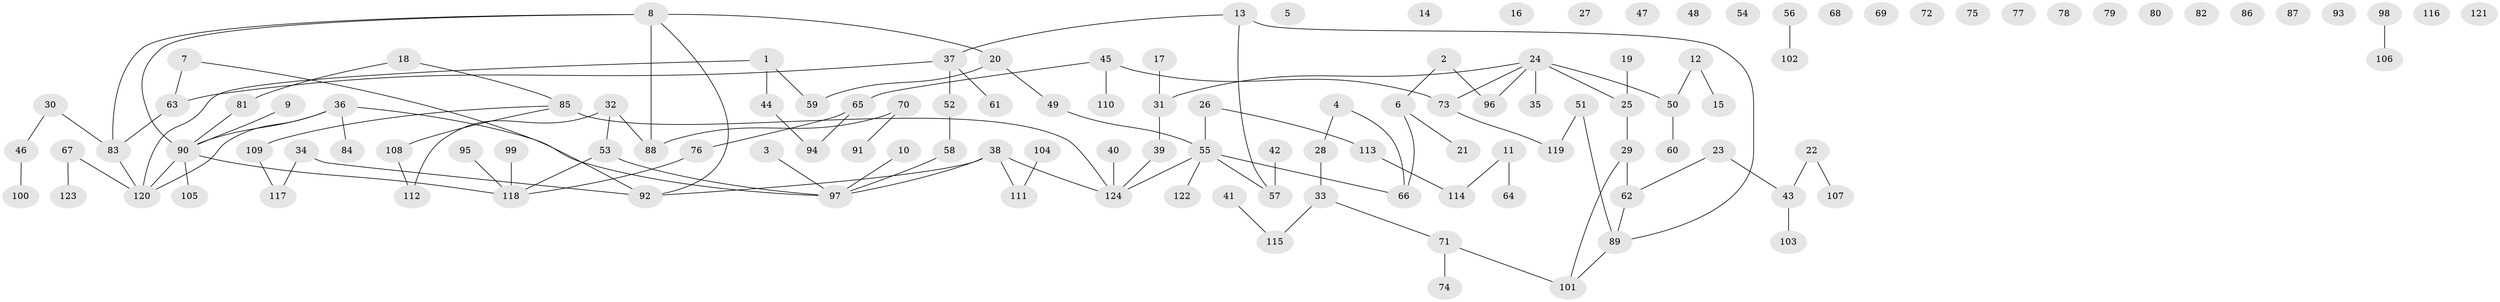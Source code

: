 // coarse degree distribution, {3: 0.21875, 1: 0.1875, 2: 0.375, 5: 0.0625, 6: 0.03125, 4: 0.125}
// Generated by graph-tools (version 1.1) at 2025/35/03/04/25 23:35:52]
// undirected, 124 vertices, 120 edges
graph export_dot {
  node [color=gray90,style=filled];
  1;
  2;
  3;
  4;
  5;
  6;
  7;
  8;
  9;
  10;
  11;
  12;
  13;
  14;
  15;
  16;
  17;
  18;
  19;
  20;
  21;
  22;
  23;
  24;
  25;
  26;
  27;
  28;
  29;
  30;
  31;
  32;
  33;
  34;
  35;
  36;
  37;
  38;
  39;
  40;
  41;
  42;
  43;
  44;
  45;
  46;
  47;
  48;
  49;
  50;
  51;
  52;
  53;
  54;
  55;
  56;
  57;
  58;
  59;
  60;
  61;
  62;
  63;
  64;
  65;
  66;
  67;
  68;
  69;
  70;
  71;
  72;
  73;
  74;
  75;
  76;
  77;
  78;
  79;
  80;
  81;
  82;
  83;
  84;
  85;
  86;
  87;
  88;
  89;
  90;
  91;
  92;
  93;
  94;
  95;
  96;
  97;
  98;
  99;
  100;
  101;
  102;
  103;
  104;
  105;
  106;
  107;
  108;
  109;
  110;
  111;
  112;
  113;
  114;
  115;
  116;
  117;
  118;
  119;
  120;
  121;
  122;
  123;
  124;
  1 -- 44;
  1 -- 59;
  1 -- 120;
  2 -- 6;
  2 -- 96;
  3 -- 97;
  4 -- 28;
  4 -- 66;
  6 -- 21;
  6 -- 66;
  7 -- 63;
  7 -- 92;
  8 -- 20;
  8 -- 83;
  8 -- 88;
  8 -- 90;
  8 -- 92;
  9 -- 90;
  10 -- 97;
  11 -- 64;
  11 -- 114;
  12 -- 15;
  12 -- 50;
  13 -- 37;
  13 -- 57;
  13 -- 89;
  17 -- 31;
  18 -- 81;
  18 -- 85;
  19 -- 25;
  20 -- 49;
  20 -- 59;
  22 -- 43;
  22 -- 107;
  23 -- 43;
  23 -- 62;
  24 -- 25;
  24 -- 31;
  24 -- 35;
  24 -- 50;
  24 -- 73;
  24 -- 96;
  25 -- 29;
  26 -- 55;
  26 -- 113;
  28 -- 33;
  29 -- 62;
  29 -- 101;
  30 -- 46;
  30 -- 83;
  31 -- 39;
  32 -- 53;
  32 -- 88;
  32 -- 112;
  33 -- 71;
  33 -- 115;
  34 -- 92;
  34 -- 117;
  36 -- 84;
  36 -- 90;
  36 -- 97;
  36 -- 120;
  37 -- 52;
  37 -- 61;
  37 -- 63;
  38 -- 92;
  38 -- 97;
  38 -- 111;
  38 -- 124;
  39 -- 124;
  40 -- 124;
  41 -- 115;
  42 -- 57;
  43 -- 103;
  44 -- 94;
  45 -- 65;
  45 -- 73;
  45 -- 110;
  46 -- 100;
  49 -- 55;
  50 -- 60;
  51 -- 89;
  51 -- 119;
  52 -- 58;
  53 -- 97;
  53 -- 118;
  55 -- 57;
  55 -- 66;
  55 -- 122;
  55 -- 124;
  56 -- 102;
  58 -- 97;
  62 -- 89;
  63 -- 83;
  65 -- 76;
  65 -- 94;
  67 -- 120;
  67 -- 123;
  70 -- 88;
  70 -- 91;
  71 -- 74;
  71 -- 101;
  73 -- 119;
  76 -- 118;
  81 -- 90;
  83 -- 120;
  85 -- 108;
  85 -- 109;
  85 -- 124;
  89 -- 101;
  90 -- 105;
  90 -- 118;
  90 -- 120;
  95 -- 118;
  98 -- 106;
  99 -- 118;
  104 -- 111;
  108 -- 112;
  109 -- 117;
  113 -- 114;
}
